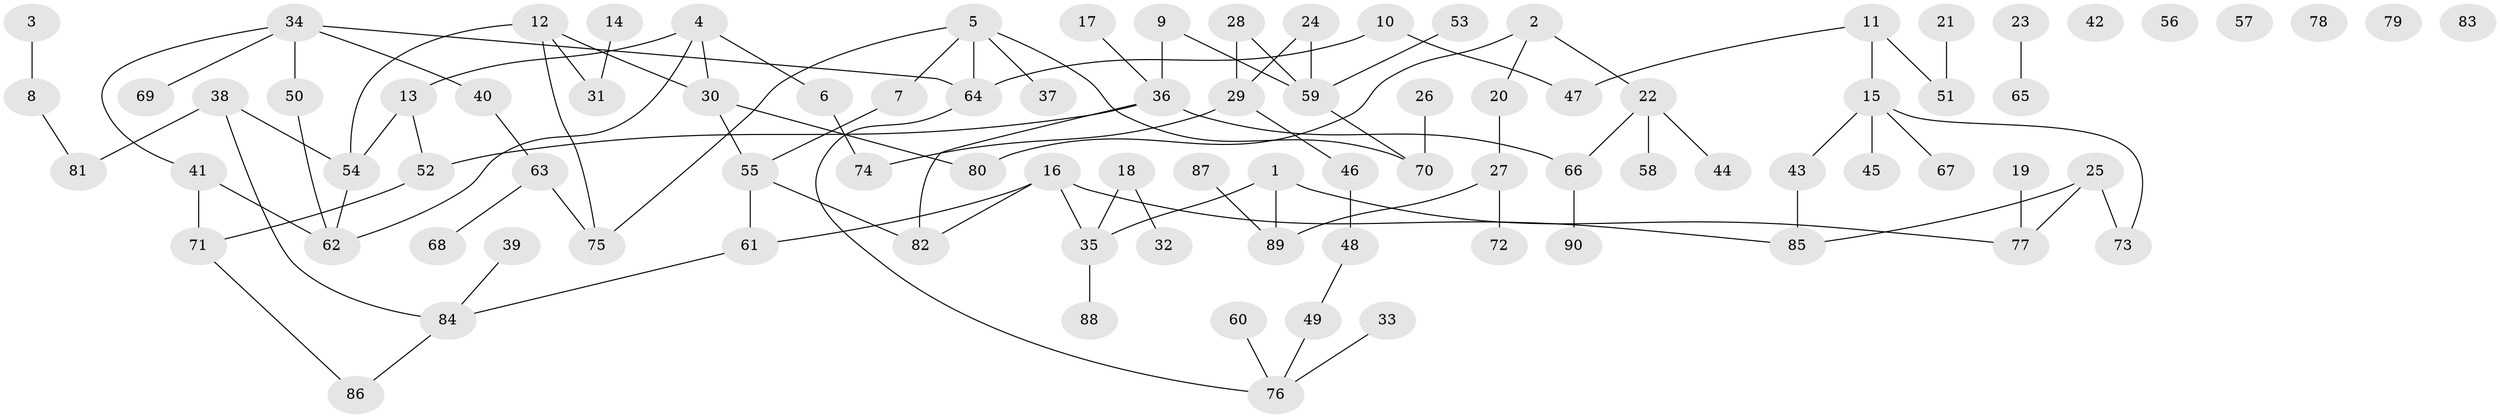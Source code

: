 // Generated by graph-tools (version 1.1) at 2025/33/03/09/25 02:33:25]
// undirected, 90 vertices, 102 edges
graph export_dot {
graph [start="1"]
  node [color=gray90,style=filled];
  1;
  2;
  3;
  4;
  5;
  6;
  7;
  8;
  9;
  10;
  11;
  12;
  13;
  14;
  15;
  16;
  17;
  18;
  19;
  20;
  21;
  22;
  23;
  24;
  25;
  26;
  27;
  28;
  29;
  30;
  31;
  32;
  33;
  34;
  35;
  36;
  37;
  38;
  39;
  40;
  41;
  42;
  43;
  44;
  45;
  46;
  47;
  48;
  49;
  50;
  51;
  52;
  53;
  54;
  55;
  56;
  57;
  58;
  59;
  60;
  61;
  62;
  63;
  64;
  65;
  66;
  67;
  68;
  69;
  70;
  71;
  72;
  73;
  74;
  75;
  76;
  77;
  78;
  79;
  80;
  81;
  82;
  83;
  84;
  85;
  86;
  87;
  88;
  89;
  90;
  1 -- 35;
  1 -- 77;
  1 -- 89;
  2 -- 20;
  2 -- 22;
  2 -- 80;
  3 -- 8;
  4 -- 6;
  4 -- 13;
  4 -- 30;
  4 -- 62;
  5 -- 7;
  5 -- 37;
  5 -- 64;
  5 -- 70;
  5 -- 75;
  6 -- 74;
  7 -- 55;
  8 -- 81;
  9 -- 36;
  9 -- 59;
  10 -- 47;
  10 -- 64;
  11 -- 15;
  11 -- 47;
  11 -- 51;
  12 -- 30;
  12 -- 31;
  12 -- 54;
  12 -- 75;
  13 -- 52;
  13 -- 54;
  14 -- 31;
  15 -- 43;
  15 -- 45;
  15 -- 67;
  15 -- 73;
  16 -- 35;
  16 -- 61;
  16 -- 82;
  16 -- 85;
  17 -- 36;
  18 -- 32;
  18 -- 35;
  19 -- 77;
  20 -- 27;
  21 -- 51;
  22 -- 44;
  22 -- 58;
  22 -- 66;
  23 -- 65;
  24 -- 29;
  24 -- 59;
  25 -- 73;
  25 -- 77;
  25 -- 85;
  26 -- 70;
  27 -- 72;
  27 -- 89;
  28 -- 29;
  28 -- 59;
  29 -- 46;
  29 -- 74;
  30 -- 55;
  30 -- 80;
  33 -- 76;
  34 -- 40;
  34 -- 41;
  34 -- 50;
  34 -- 64;
  34 -- 69;
  35 -- 88;
  36 -- 52;
  36 -- 66;
  36 -- 82;
  38 -- 54;
  38 -- 81;
  38 -- 84;
  39 -- 84;
  40 -- 63;
  41 -- 62;
  41 -- 71;
  43 -- 85;
  46 -- 48;
  48 -- 49;
  49 -- 76;
  50 -- 62;
  52 -- 71;
  53 -- 59;
  54 -- 62;
  55 -- 61;
  55 -- 82;
  59 -- 70;
  60 -- 76;
  61 -- 84;
  63 -- 68;
  63 -- 75;
  64 -- 76;
  66 -- 90;
  71 -- 86;
  84 -- 86;
  87 -- 89;
}
